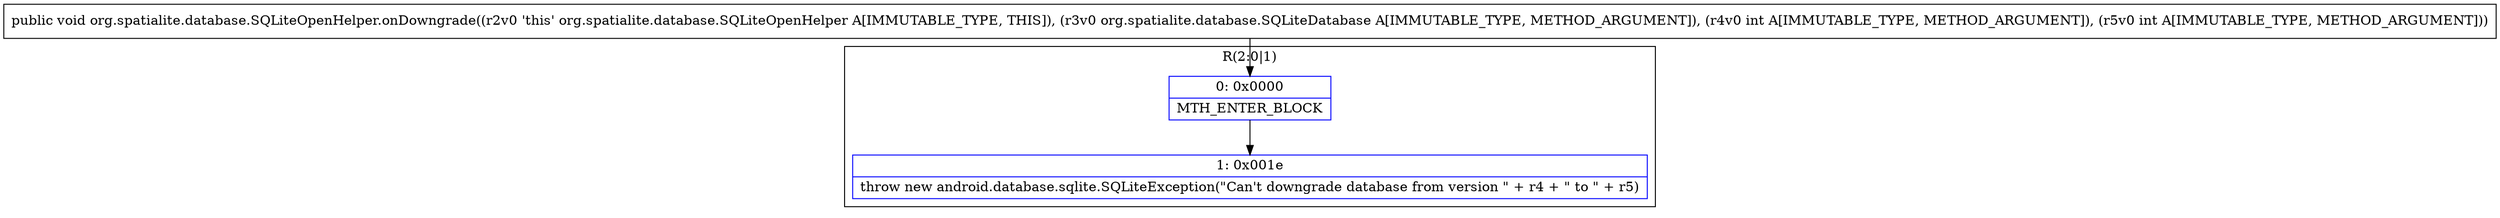 digraph "CFG fororg.spatialite.database.SQLiteOpenHelper.onDowngrade(Lorg\/spatialite\/database\/SQLiteDatabase;II)V" {
subgraph cluster_Region_1138462166 {
label = "R(2:0|1)";
node [shape=record,color=blue];
Node_0 [shape=record,label="{0\:\ 0x0000|MTH_ENTER_BLOCK\l}"];
Node_1 [shape=record,label="{1\:\ 0x001e|throw new android.database.sqlite.SQLiteException(\"Can't downgrade database from version \" + r4 + \" to \" + r5)\l}"];
}
MethodNode[shape=record,label="{public void org.spatialite.database.SQLiteOpenHelper.onDowngrade((r2v0 'this' org.spatialite.database.SQLiteOpenHelper A[IMMUTABLE_TYPE, THIS]), (r3v0 org.spatialite.database.SQLiteDatabase A[IMMUTABLE_TYPE, METHOD_ARGUMENT]), (r4v0 int A[IMMUTABLE_TYPE, METHOD_ARGUMENT]), (r5v0 int A[IMMUTABLE_TYPE, METHOD_ARGUMENT])) }"];
MethodNode -> Node_0;
Node_0 -> Node_1;
}

